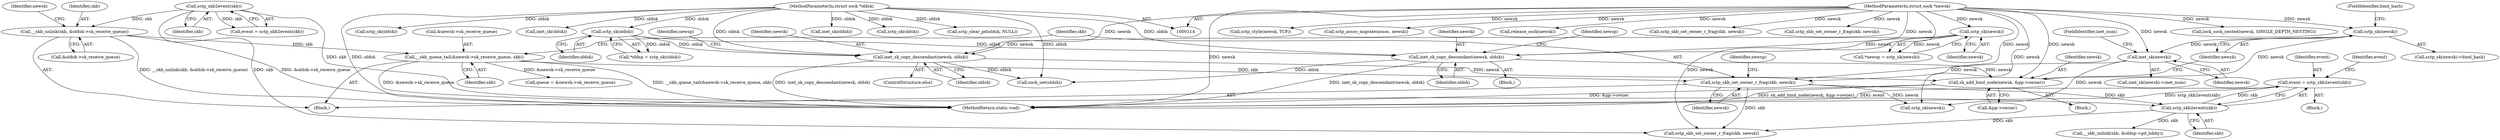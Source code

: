 digraph "0_linux_2d45a02d0166caf2627fe91897c6ffc3b19514c4_2@pointer" {
"1000338" [label="(Call,event = sctp_skb2event(skb))"];
"1000340" [label="(Call,sctp_skb2event(skb))"];
"1000289" [label="(Call,sctp_skb_set_owner_r_frag(skb, newsk))"];
"1000283" [label="(Call,__skb_queue_tail(&newsk->sk_receive_queue, skb))"];
"1000277" [label="(Call,__skb_unlink(skb, &oldsk->sk_receive_queue))"];
"1000268" [label="(Call,sctp_skb2event(skb))"];
"1000234" [label="(Call,inet_sk(newsk))"];
"1000228" [label="(Call,sctp_sk(newsk))"];
"1000220" [label="(Call,sk_add_bind_node(newsk, &pp->owner))"];
"1000183" [label="(Call,inet_sk_copy_descendant(newsk, oldsk))"];
"1000128" [label="(Call,sctp_sk(newsk))"];
"1000116" [label="(MethodParameterIn,struct sock *newsk)"];
"1000123" [label="(Call,sctp_sk(oldsk))"];
"1000115" [label="(MethodParameterIn,struct sock *oldsk)"];
"1000170" [label="(Call,inet_sk_copy_descendant(newsk, oldsk))"];
"1000283" [label="(Call,__skb_queue_tail(&newsk->sk_receive_queue, skb))"];
"1000116" [label="(MethodParameterIn,struct sock *newsk)"];
"1000227" [label="(Call,sctp_sk(newsk)->bind_hash)"];
"1000288" [label="(Identifier,skb)"];
"1000124" [label="(Identifier,oldsk)"];
"1000338" [label="(Call,event = sctp_skb2event(skb))"];
"1000289" [label="(Call,sctp_skb_set_owner_r_frag(skb, newsk))"];
"1000128" [label="(Call,sctp_sk(newsk))"];
"1000279" [label="(Call,&oldsk->sk_receive_queue)"];
"1000291" [label="(Identifier,newsk)"];
"1000220" [label="(Call,sk_add_bind_node(newsk, &pp->owner))"];
"1000277" [label="(Call,__skb_unlink(skb, &oldsk->sk_receive_queue))"];
"1000184" [label="(Identifier,newsk)"];
"1000123" [label="(Call,sctp_sk(oldsk))"];
"1000367" [label="(Call,sctp_clear_pd(oldsk, NULL))"];
"1000295" [label="(Identifier,newsp)"];
"1000286" [label="(Identifier,newsk)"];
"1000115" [label="(MethodParameterIn,struct sock *oldsk)"];
"1000381" [label="(Call,lock_sock_nested(newsk, SINGLE_DEPTH_NESTING))"];
"1000119" [label="(Block,)"];
"1000230" [label="(FieldIdentifier,bind_hash)"];
"1000182" [label="(ControlStructure,else)"];
"1000337" [label="(Block,)"];
"1000269" [label="(Identifier,skb)"];
"1000266" [label="(Call,event = sctp_skb2event(skb))"];
"1000129" [label="(Identifier,newsk)"];
"1000217" [label="(Call,sctp_sk(oldsk))"];
"1000234" [label="(Call,inet_sk(newsk))"];
"1000171" [label="(Identifier,newsk)"];
"1000183" [label="(Call,inet_sk_copy_descendant(newsk, oldsk))"];
"1000392" [label="(Call,sctp_style(newsk, TCP))"];
"1000341" [label="(Identifier,skb)"];
"1000126" [label="(Call,*newsp = sctp_sk(newsk))"];
"1000229" [label="(Identifier,newsk)"];
"1000205" [label="(Call,inet_sk(oldsk))"];
"1000345" [label="(Identifier,event)"];
"1000236" [label="(FieldIdentifier,inet_num)"];
"1000176" [label="(Identifier,newsp)"];
"1000370" [label="(Call,sctp_skb_set_owner_r_frag(skb, newsk))"];
"1000407" [label="(MethodReturn,static void)"];
"1000233" [label="(Call,inet_sk(newsk)->inet_num)"];
"1000170" [label="(Call,inet_sk_copy_descendant(newsk, oldsk))"];
"1000384" [label="(Call,sctp_assoc_migrate(assoc, newsk))"];
"1000290" [label="(Identifier,skb)"];
"1000405" [label="(Call,release_sock(newsk))"];
"1000358" [label="(Call,sctp_skb_set_owner_r_frag(skb, newsk))"];
"1000235" [label="(Identifier,newsk)"];
"1000221" [label="(Identifier,newsk)"];
"1000121" [label="(Call,*oldsp = sctp_sk(oldsk))"];
"1000284" [label="(Call,&newsk->sk_receive_queue)"];
"1000373" [label="(Call,sctp_skb_set_owner_r_frag(skb, newsk))"];
"1000331" [label="(Call,queue = &newsk->sk_receive_queue)"];
"1000349" [label="(Call,__skb_unlink(skb, &oldsp->pd_lobby))"];
"1000228" [label="(Call,sctp_sk(newsk))"];
"1000238" [label="(Call,inet_sk(oldsk))"];
"1000312" [label="(Call,sctp_sk(oldsk))"];
"1000300" [label="(Call,sctp_sk(newsk))"];
"1000340" [label="(Call,sctp_skb2event(skb))"];
"1000268" [label="(Call,sctp_skb2event(skb))"];
"1000188" [label="(Identifier,newsp)"];
"1000172" [label="(Identifier,oldsk)"];
"1000278" [label="(Identifier,skb)"];
"1000160" [label="(Block,)"];
"1000202" [label="(Call,sock_net(oldsk))"];
"1000222" [label="(Call,&pp->owner)"];
"1000339" [label="(Identifier,event)"];
"1000185" [label="(Identifier,oldsk)"];
"1000276" [label="(Block,)"];
"1000338" -> "1000337"  [label="AST: "];
"1000338" -> "1000340"  [label="CFG: "];
"1000339" -> "1000338"  [label="AST: "];
"1000340" -> "1000338"  [label="AST: "];
"1000345" -> "1000338"  [label="CFG: "];
"1000338" -> "1000407"  [label="DDG: event"];
"1000338" -> "1000407"  [label="DDG: sctp_skb2event(skb)"];
"1000340" -> "1000338"  [label="DDG: skb"];
"1000340" -> "1000341"  [label="CFG: "];
"1000341" -> "1000340"  [label="AST: "];
"1000289" -> "1000340"  [label="DDG: skb"];
"1000268" -> "1000340"  [label="DDG: skb"];
"1000340" -> "1000349"  [label="DDG: skb"];
"1000340" -> "1000370"  [label="DDG: skb"];
"1000289" -> "1000276"  [label="AST: "];
"1000289" -> "1000291"  [label="CFG: "];
"1000290" -> "1000289"  [label="AST: "];
"1000291" -> "1000289"  [label="AST: "];
"1000295" -> "1000289"  [label="CFG: "];
"1000283" -> "1000289"  [label="DDG: skb"];
"1000234" -> "1000289"  [label="DDG: newsk"];
"1000116" -> "1000289"  [label="DDG: newsk"];
"1000289" -> "1000300"  [label="DDG: newsk"];
"1000289" -> "1000370"  [label="DDG: skb"];
"1000283" -> "1000276"  [label="AST: "];
"1000283" -> "1000288"  [label="CFG: "];
"1000284" -> "1000283"  [label="AST: "];
"1000288" -> "1000283"  [label="AST: "];
"1000290" -> "1000283"  [label="CFG: "];
"1000283" -> "1000407"  [label="DDG: &newsk->sk_receive_queue"];
"1000283" -> "1000407"  [label="DDG: __skb_queue_tail(&newsk->sk_receive_queue, skb)"];
"1000277" -> "1000283"  [label="DDG: skb"];
"1000283" -> "1000331"  [label="DDG: &newsk->sk_receive_queue"];
"1000277" -> "1000276"  [label="AST: "];
"1000277" -> "1000279"  [label="CFG: "];
"1000278" -> "1000277"  [label="AST: "];
"1000279" -> "1000277"  [label="AST: "];
"1000286" -> "1000277"  [label="CFG: "];
"1000277" -> "1000407"  [label="DDG: __skb_unlink(skb, &oldsk->sk_receive_queue)"];
"1000277" -> "1000407"  [label="DDG: &oldsk->sk_receive_queue"];
"1000268" -> "1000277"  [label="DDG: skb"];
"1000268" -> "1000266"  [label="AST: "];
"1000268" -> "1000269"  [label="CFG: "];
"1000269" -> "1000268"  [label="AST: "];
"1000266" -> "1000268"  [label="CFG: "];
"1000268" -> "1000266"  [label="DDG: skb"];
"1000268" -> "1000370"  [label="DDG: skb"];
"1000234" -> "1000233"  [label="AST: "];
"1000234" -> "1000235"  [label="CFG: "];
"1000235" -> "1000234"  [label="AST: "];
"1000236" -> "1000234"  [label="CFG: "];
"1000228" -> "1000234"  [label="DDG: newsk"];
"1000116" -> "1000234"  [label="DDG: newsk"];
"1000234" -> "1000300"  [label="DDG: newsk"];
"1000228" -> "1000227"  [label="AST: "];
"1000228" -> "1000229"  [label="CFG: "];
"1000229" -> "1000228"  [label="AST: "];
"1000230" -> "1000228"  [label="CFG: "];
"1000220" -> "1000228"  [label="DDG: newsk"];
"1000116" -> "1000228"  [label="DDG: newsk"];
"1000220" -> "1000119"  [label="AST: "];
"1000220" -> "1000222"  [label="CFG: "];
"1000221" -> "1000220"  [label="AST: "];
"1000222" -> "1000220"  [label="AST: "];
"1000229" -> "1000220"  [label="CFG: "];
"1000220" -> "1000407"  [label="DDG: &pp->owner"];
"1000220" -> "1000407"  [label="DDG: sk_add_bind_node(newsk, &pp->owner)"];
"1000183" -> "1000220"  [label="DDG: newsk"];
"1000170" -> "1000220"  [label="DDG: newsk"];
"1000116" -> "1000220"  [label="DDG: newsk"];
"1000183" -> "1000182"  [label="AST: "];
"1000183" -> "1000185"  [label="CFG: "];
"1000184" -> "1000183"  [label="AST: "];
"1000185" -> "1000183"  [label="AST: "];
"1000188" -> "1000183"  [label="CFG: "];
"1000183" -> "1000407"  [label="DDG: inet_sk_copy_descendant(newsk, oldsk)"];
"1000128" -> "1000183"  [label="DDG: newsk"];
"1000116" -> "1000183"  [label="DDG: newsk"];
"1000123" -> "1000183"  [label="DDG: oldsk"];
"1000115" -> "1000183"  [label="DDG: oldsk"];
"1000183" -> "1000202"  [label="DDG: oldsk"];
"1000128" -> "1000126"  [label="AST: "];
"1000128" -> "1000129"  [label="CFG: "];
"1000129" -> "1000128"  [label="AST: "];
"1000126" -> "1000128"  [label="CFG: "];
"1000128" -> "1000126"  [label="DDG: newsk"];
"1000116" -> "1000128"  [label="DDG: newsk"];
"1000128" -> "1000170"  [label="DDG: newsk"];
"1000116" -> "1000114"  [label="AST: "];
"1000116" -> "1000407"  [label="DDG: newsk"];
"1000116" -> "1000170"  [label="DDG: newsk"];
"1000116" -> "1000300"  [label="DDG: newsk"];
"1000116" -> "1000358"  [label="DDG: newsk"];
"1000116" -> "1000370"  [label="DDG: newsk"];
"1000116" -> "1000373"  [label="DDG: newsk"];
"1000116" -> "1000381"  [label="DDG: newsk"];
"1000116" -> "1000384"  [label="DDG: newsk"];
"1000116" -> "1000392"  [label="DDG: newsk"];
"1000116" -> "1000405"  [label="DDG: newsk"];
"1000123" -> "1000121"  [label="AST: "];
"1000123" -> "1000124"  [label="CFG: "];
"1000124" -> "1000123"  [label="AST: "];
"1000121" -> "1000123"  [label="CFG: "];
"1000123" -> "1000121"  [label="DDG: oldsk"];
"1000115" -> "1000123"  [label="DDG: oldsk"];
"1000123" -> "1000170"  [label="DDG: oldsk"];
"1000115" -> "1000114"  [label="AST: "];
"1000115" -> "1000407"  [label="DDG: oldsk"];
"1000115" -> "1000170"  [label="DDG: oldsk"];
"1000115" -> "1000202"  [label="DDG: oldsk"];
"1000115" -> "1000205"  [label="DDG: oldsk"];
"1000115" -> "1000217"  [label="DDG: oldsk"];
"1000115" -> "1000238"  [label="DDG: oldsk"];
"1000115" -> "1000312"  [label="DDG: oldsk"];
"1000115" -> "1000367"  [label="DDG: oldsk"];
"1000170" -> "1000160"  [label="AST: "];
"1000170" -> "1000172"  [label="CFG: "];
"1000171" -> "1000170"  [label="AST: "];
"1000172" -> "1000170"  [label="AST: "];
"1000176" -> "1000170"  [label="CFG: "];
"1000170" -> "1000407"  [label="DDG: inet_sk_copy_descendant(newsk, oldsk)"];
"1000170" -> "1000202"  [label="DDG: oldsk"];
}
